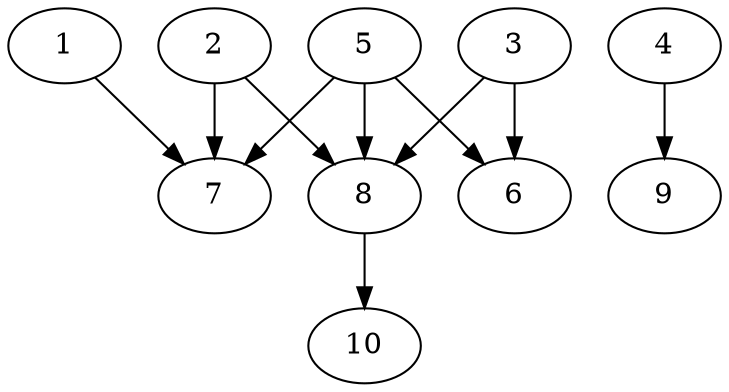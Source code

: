 // DAG automatically generated by daggen at Thu Oct  3 13:58:05 2019
// ./daggen --dot -n 10 --ccr 0.4 --fat 0.9 --regular 0.5 --density 0.7 --mindata 5242880 --maxdata 52428800 
digraph G {
  1 [size="24701440", alpha="0.11", expect_size="9880576"] 
  1 -> 7 [size ="9880576"]
  2 [size="41538560", alpha="0.07", expect_size="16615424"] 
  2 -> 7 [size ="16615424"]
  2 -> 8 [size ="16615424"]
  3 [size="121912320", alpha="0.15", expect_size="48764928"] 
  3 -> 6 [size ="48764928"]
  3 -> 8 [size ="48764928"]
  4 [size="48650240", alpha="0.18", expect_size="19460096"] 
  4 -> 9 [size ="19460096"]
  5 [size="58311680", alpha="0.18", expect_size="23324672"] 
  5 -> 6 [size ="23324672"]
  5 -> 7 [size ="23324672"]
  5 -> 8 [size ="23324672"]
  6 [size="53821440", alpha="0.18", expect_size="21528576"] 
  7 [size="102397440", alpha="0.05", expect_size="40958976"] 
  8 [size="100830720", alpha="0.01", expect_size="40332288"] 
  8 -> 10 [size ="40332288"]
  9 [size="77788160", alpha="0.06", expect_size="31115264"] 
  10 [size="90191360", alpha="0.08", expect_size="36076544"] 
}
